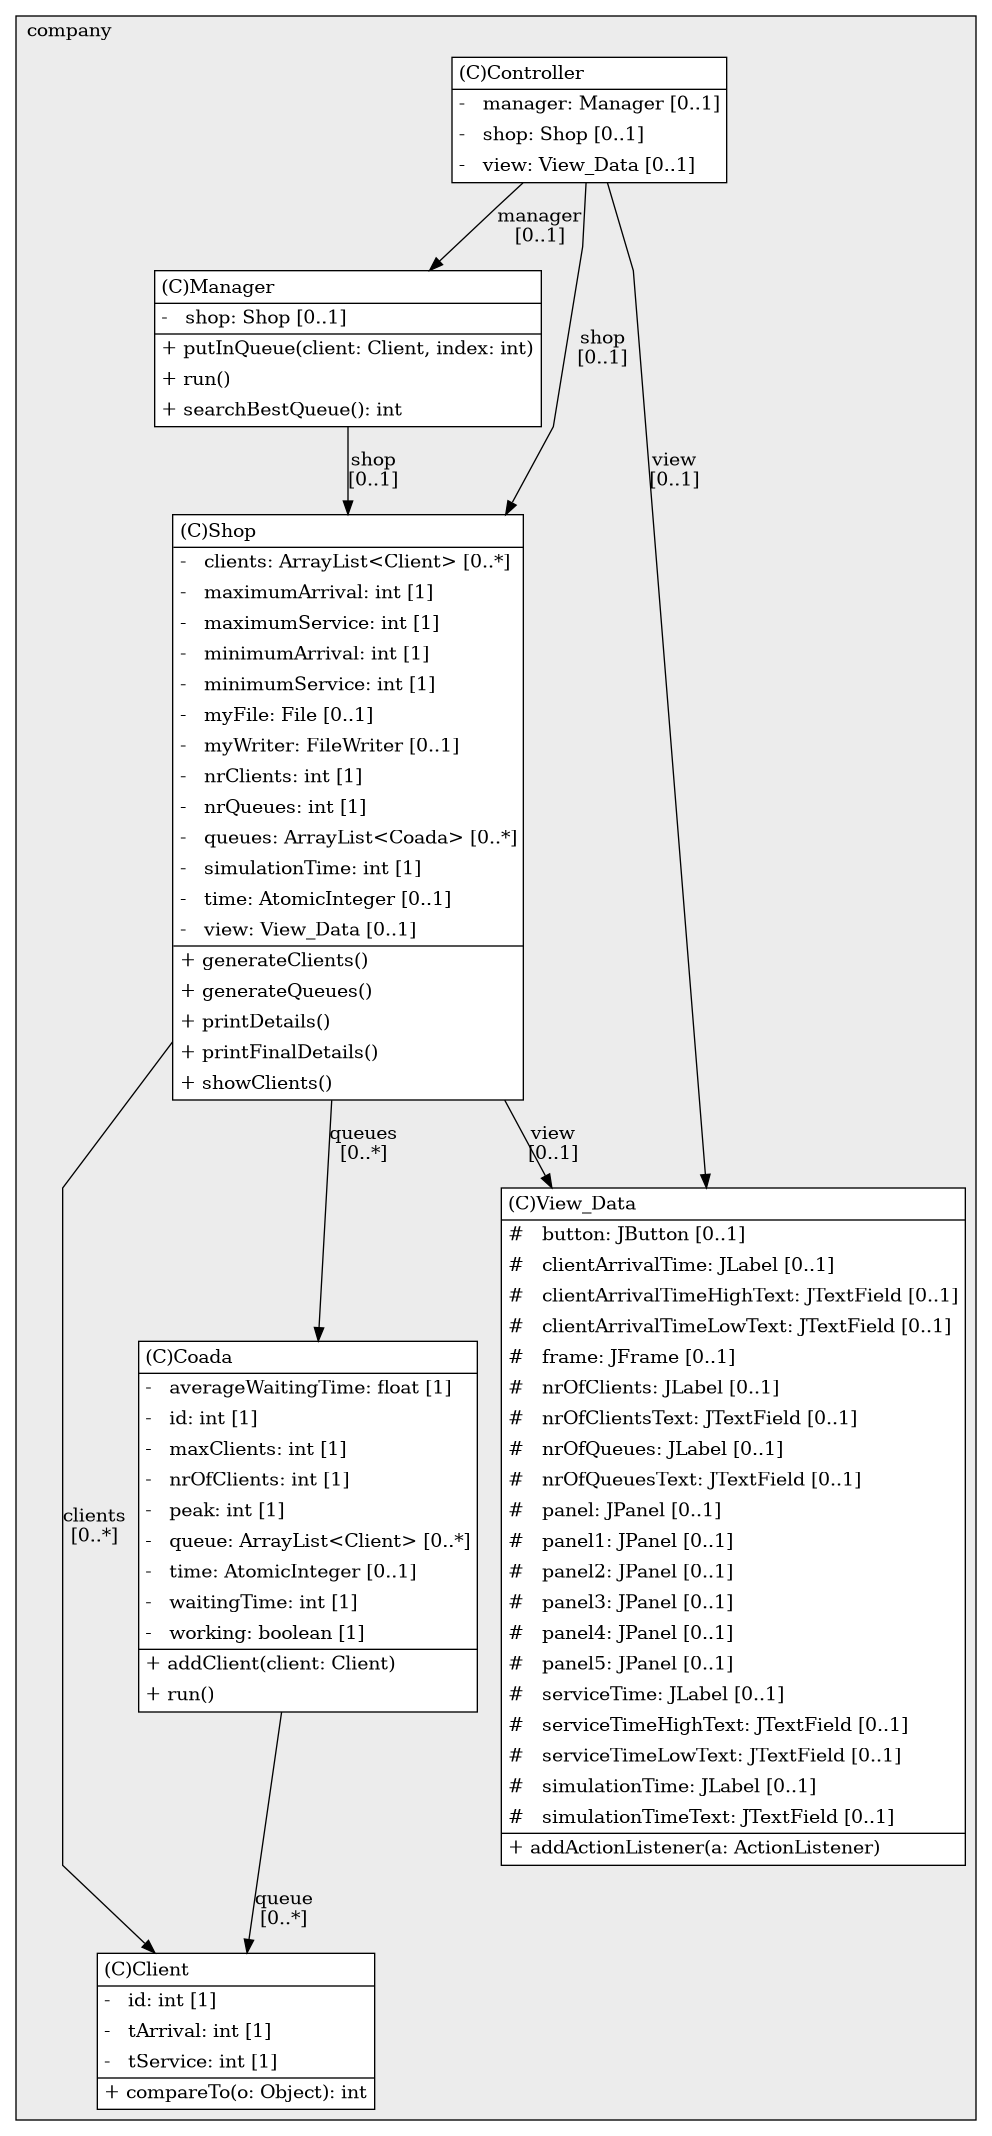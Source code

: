 @startuml

/' diagram meta data start
config=StructureConfiguration;
{
  "projectClassification": {
    "searchMode": "OpenProject", // OpenProject, AllProjects
    "includedProjects": "",
    "pathEndKeywords": "*.impl",
    "isClientPath": "",
    "isClientName": "",
    "isTestPath": "",
    "isTestName": "",
    "isMappingPath": "",
    "isMappingName": "",
    "isDataAccessPath": "",
    "isDataAccessName": "",
    "isDataStructurePath": "",
    "isDataStructureName": "",
    "isInterfaceStructuresPath": "",
    "isInterfaceStructuresName": "",
    "isEntryPointPath": "",
    "isEntryPointName": ""
  },
  "graphRestriction": {
    "classPackageExcludeFilter": "",
    "classPackageIncludeFilter": "",
    "classNameExcludeFilter": "",
    "classNameIncludeFilter": "",
    "methodNameExcludeFilter": "",
    "methodNameIncludeFilter": "",
    "removeByInheritance": "", // inheritance/annotation based filtering is done in a second step
    "removeByAnnotation": "",
    "removeByClassPackage": "", // cleanup the graph after inheritance/annotation based filtering is done
    "removeByClassName": "",
    "cutMappings": false,
    "cutEnum": true,
    "cutTests": true,
    "cutClient": true,
    "cutDataAccess": false,
    "cutInterfaceStructures": false,
    "cutDataStructures": false,
    "cutGetterAndSetter": true,
    "cutConstructors": true
  },
  "graphTraversal": {
    "forwardDepth": 6,
    "backwardDepth": 6,
    "classPackageExcludeFilter": "",
    "classPackageIncludeFilter": "",
    "classNameExcludeFilter": "",
    "classNameIncludeFilter": "",
    "methodNameExcludeFilter": "",
    "methodNameIncludeFilter": "",
    "hideMappings": false,
    "hideDataStructures": false,
    "hidePrivateMethods": true,
    "hideInterfaceCalls": true, // indirection: implementation -> interface (is hidden) -> implementation
    "onlyShowApplicationEntryPoints": false // root node is included
  },
  "details": {
    "aggregation": "GroupByClass", // ByClass, GroupByClass, None
    "showClassGenericTypes": true,
    "showMethods": true,
    "showMethodParameterNames": true,
    "showMethodParameterTypes": true,
    "showMethodReturnType": true,
    "showPackageLevels": 2,
    "showDetailedClassStructure": true
  },
  "rootClass": "com.company.Controller"
}
diagram meta data end '/



digraph g {
    rankdir="TB"
    splines=polyline
    

'nodes 
subgraph cluster_950484093 { 
   	label=company
	labeljust=l
	fillcolor="#ececec"
	style=filled
   
   Client2071347952[
	label=<<TABLE BORDER="1" CELLBORDER="0" CELLPADDING="4" CELLSPACING="0">
<TR><TD ALIGN="LEFT" >(C)Client</TD></TR>
<HR/>
<TR><TD ALIGN="LEFT" >-   id: int [1]</TD></TR>
<TR><TD ALIGN="LEFT" >-   tArrival: int [1]</TD></TR>
<TR><TD ALIGN="LEFT" >-   tService: int [1]</TD></TR>
<HR/>
<TR><TD ALIGN="LEFT" >+ compareTo(o: Object): int</TD></TR>
</TABLE>>
	style=filled
	margin=0
	shape=plaintext
	fillcolor="#FFFFFF"
];

Coada2071347952[
	label=<<TABLE BORDER="1" CELLBORDER="0" CELLPADDING="4" CELLSPACING="0">
<TR><TD ALIGN="LEFT" >(C)Coada</TD></TR>
<HR/>
<TR><TD ALIGN="LEFT" >-   averageWaitingTime: float [1]</TD></TR>
<TR><TD ALIGN="LEFT" >-   id: int [1]</TD></TR>
<TR><TD ALIGN="LEFT" >-   maxClients: int [1]</TD></TR>
<TR><TD ALIGN="LEFT" >-   nrOfClients: int [1]</TD></TR>
<TR><TD ALIGN="LEFT" >-   peak: int [1]</TD></TR>
<TR><TD ALIGN="LEFT" >-   queue: ArrayList&lt;Client&gt; [0..*]</TD></TR>
<TR><TD ALIGN="LEFT" >-   time: AtomicInteger [0..1]</TD></TR>
<TR><TD ALIGN="LEFT" >-   waitingTime: int [1]</TD></TR>
<TR><TD ALIGN="LEFT" >-   working: boolean [1]</TD></TR>
<HR/>
<TR><TD ALIGN="LEFT" >+ addClient(client: Client)</TD></TR>
<TR><TD ALIGN="LEFT" >+ run()</TD></TR>
</TABLE>>
	style=filled
	margin=0
	shape=plaintext
	fillcolor="#FFFFFF"
];

Controller2071347952[
	label=<<TABLE BORDER="1" CELLBORDER="0" CELLPADDING="4" CELLSPACING="0">
<TR><TD ALIGN="LEFT" >(C)Controller</TD></TR>
<HR/>
<TR><TD ALIGN="LEFT" >-   manager: Manager [0..1]</TD></TR>
<TR><TD ALIGN="LEFT" >-   shop: Shop [0..1]</TD></TR>
<TR><TD ALIGN="LEFT" >-   view: View_Data [0..1]</TD></TR>
</TABLE>>
	style=filled
	margin=0
	shape=plaintext
	fillcolor="#FFFFFF"
];

Manager2071347952[
	label=<<TABLE BORDER="1" CELLBORDER="0" CELLPADDING="4" CELLSPACING="0">
<TR><TD ALIGN="LEFT" >(C)Manager</TD></TR>
<HR/>
<TR><TD ALIGN="LEFT" >-   shop: Shop [0..1]</TD></TR>
<HR/>
<TR><TD ALIGN="LEFT" >+ putInQueue(client: Client, index: int)</TD></TR>
<TR><TD ALIGN="LEFT" >+ run()</TD></TR>
<TR><TD ALIGN="LEFT" >+ searchBestQueue(): int</TD></TR>
</TABLE>>
	style=filled
	margin=0
	shape=plaintext
	fillcolor="#FFFFFF"
];

Shop2071347952[
	label=<<TABLE BORDER="1" CELLBORDER="0" CELLPADDING="4" CELLSPACING="0">
<TR><TD ALIGN="LEFT" >(C)Shop</TD></TR>
<HR/>
<TR><TD ALIGN="LEFT" >-   clients: ArrayList&lt;Client&gt; [0..*]</TD></TR>
<TR><TD ALIGN="LEFT" >-   maximumArrival: int [1]</TD></TR>
<TR><TD ALIGN="LEFT" >-   maximumService: int [1]</TD></TR>
<TR><TD ALIGN="LEFT" >-   minimumArrival: int [1]</TD></TR>
<TR><TD ALIGN="LEFT" >-   minimumService: int [1]</TD></TR>
<TR><TD ALIGN="LEFT" >-   myFile: File [0..1]</TD></TR>
<TR><TD ALIGN="LEFT" >-   myWriter: FileWriter [0..1]</TD></TR>
<TR><TD ALIGN="LEFT" >-   nrClients: int [1]</TD></TR>
<TR><TD ALIGN="LEFT" >-   nrQueues: int [1]</TD></TR>
<TR><TD ALIGN="LEFT" >-   queues: ArrayList&lt;Coada&gt; [0..*]</TD></TR>
<TR><TD ALIGN="LEFT" >-   simulationTime: int [1]</TD></TR>
<TR><TD ALIGN="LEFT" >-   time: AtomicInteger [0..1]</TD></TR>
<TR><TD ALIGN="LEFT" >-   view: View_Data [0..1]</TD></TR>
<HR/>
<TR><TD ALIGN="LEFT" >+ generateClients()</TD></TR>
<TR><TD ALIGN="LEFT" >+ generateQueues()</TD></TR>
<TR><TD ALIGN="LEFT" >+ printDetails()</TD></TR>
<TR><TD ALIGN="LEFT" >+ printFinalDetails()</TD></TR>
<TR><TD ALIGN="LEFT" >+ showClients()</TD></TR>
</TABLE>>
	style=filled
	margin=0
	shape=plaintext
	fillcolor="#FFFFFF"
];

View_Data2071347952[
	label=<<TABLE BORDER="1" CELLBORDER="0" CELLPADDING="4" CELLSPACING="0">
<TR><TD ALIGN="LEFT" >(C)View_Data</TD></TR>
<HR/>
<TR><TD ALIGN="LEFT" >#   button: JButton [0..1]</TD></TR>
<TR><TD ALIGN="LEFT" >#   clientArrivalTime: JLabel [0..1]</TD></TR>
<TR><TD ALIGN="LEFT" >#   clientArrivalTimeHighText: JTextField [0..1]</TD></TR>
<TR><TD ALIGN="LEFT" >#   clientArrivalTimeLowText: JTextField [0..1]</TD></TR>
<TR><TD ALIGN="LEFT" >#   frame: JFrame [0..1]</TD></TR>
<TR><TD ALIGN="LEFT" >#   nrOfClients: JLabel [0..1]</TD></TR>
<TR><TD ALIGN="LEFT" >#   nrOfClientsText: JTextField [0..1]</TD></TR>
<TR><TD ALIGN="LEFT" >#   nrOfQueues: JLabel [0..1]</TD></TR>
<TR><TD ALIGN="LEFT" >#   nrOfQueuesText: JTextField [0..1]</TD></TR>
<TR><TD ALIGN="LEFT" >#   panel: JPanel [0..1]</TD></TR>
<TR><TD ALIGN="LEFT" >#   panel1: JPanel [0..1]</TD></TR>
<TR><TD ALIGN="LEFT" >#   panel2: JPanel [0..1]</TD></TR>
<TR><TD ALIGN="LEFT" >#   panel3: JPanel [0..1]</TD></TR>
<TR><TD ALIGN="LEFT" >#   panel4: JPanel [0..1]</TD></TR>
<TR><TD ALIGN="LEFT" >#   panel5: JPanel [0..1]</TD></TR>
<TR><TD ALIGN="LEFT" >#   serviceTime: JLabel [0..1]</TD></TR>
<TR><TD ALIGN="LEFT" >#   serviceTimeHighText: JTextField [0..1]</TD></TR>
<TR><TD ALIGN="LEFT" >#   serviceTimeLowText: JTextField [0..1]</TD></TR>
<TR><TD ALIGN="LEFT" >#   simulationTime: JLabel [0..1]</TD></TR>
<TR><TD ALIGN="LEFT" >#   simulationTimeText: JTextField [0..1]</TD></TR>
<HR/>
<TR><TD ALIGN="LEFT" >+ addActionListener(a: ActionListener)</TD></TR>
</TABLE>>
	style=filled
	margin=0
	shape=plaintext
	fillcolor="#FFFFFF"
];
} 

'edges    
Coada2071347952 -> Client2071347952[label="queue
[0..*]"];
Controller2071347952 -> Manager2071347952[label="manager
[0..1]"];
Controller2071347952 -> Shop2071347952[label="shop
[0..1]"];
Controller2071347952 -> View_Data2071347952[label="view
[0..1]"];
Manager2071347952 -> Shop2071347952[label="shop
[0..1]"];
Shop2071347952 -> Client2071347952[label="clients
[0..*]"];
Shop2071347952 -> Coada2071347952[label="queues
[0..*]"];
Shop2071347952 -> View_Data2071347952[label="view
[0..1]"];
    
}
@enduml